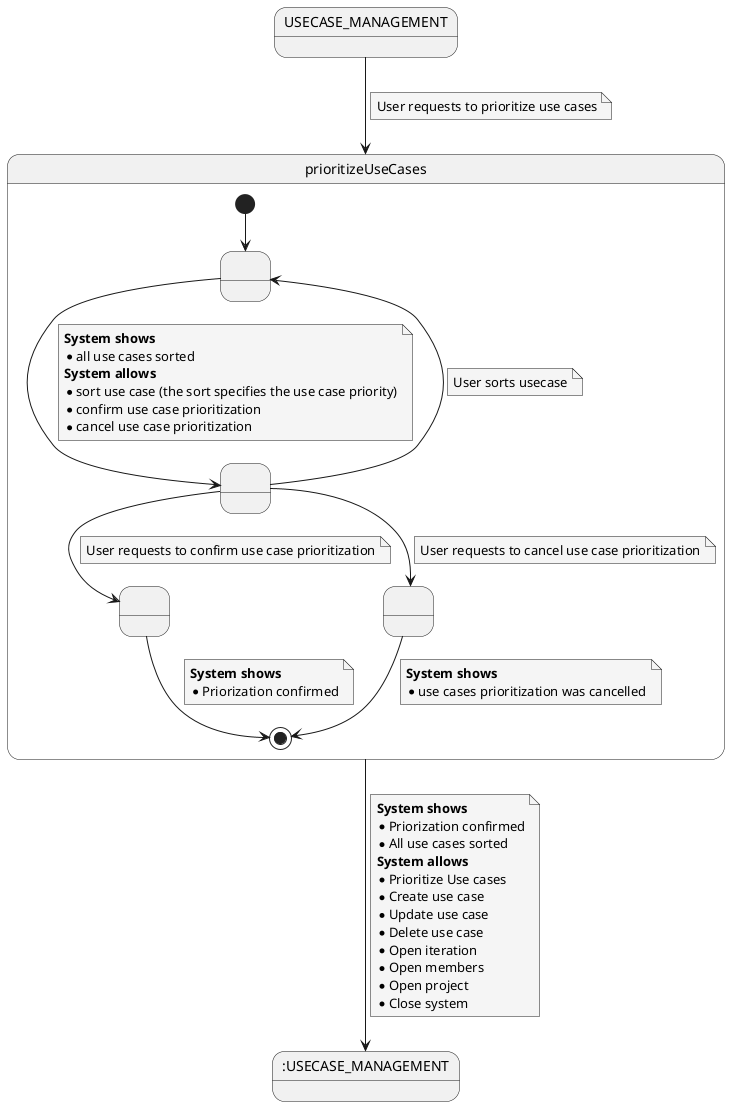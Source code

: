 @startuml
skinparam NoteBackgroundColor #whiteSmoke

state USECASE_MANAGEMENT_END as ":USECASE_MANAGEMENT"

USECASE_MANAGEMENT --> prioritizeUseCases
note on link
    User requests to prioritize use cases
end note

state prioritizeUseCases {

state 1 as " "
state 2 as " "
state 7 as " "
state 8 as " "


[*] --> 1

1 --> 2
note on link
<b>System shows</b>
* all use cases sorted
<b>System allows</b>
* sort use case (the sort specifies the use case priority)
* confirm use case prioritization
* cancel use case prioritization
end note

2 --> 8
note on link
User requests to cancel use case prioritization
end note

8 --> [*]
note on link
<b>System shows</b>
* use cases prioritization was cancelled
end note

2 --> 1
note on link
User sorts usecase
end note

2 --> 7
note on link
User requests to confirm use case prioritization
end note

7 --> [*]
note on link
<b>System shows</b>
* Priorization confirmed
end note
}

prioritizeUseCases --> USECASE_MANAGEMENT_END
note on link
<b>System shows</b>
* Priorization confirmed
* All use cases sorted
<b>System allows</b>
* Prioritize Use cases
* Create use case
* Update use case
* Delete use case
* Open iteration
* Open members
* Open project
* Close system
end note
@enduml
